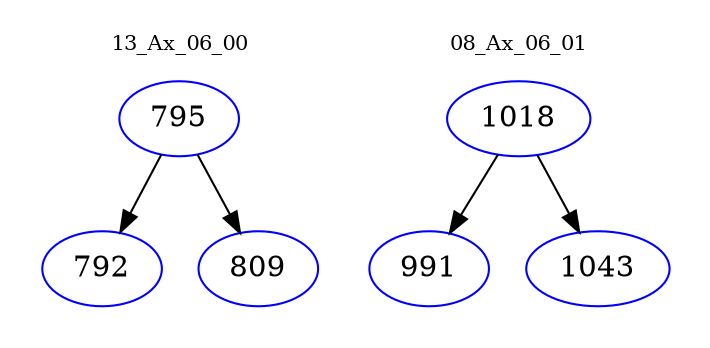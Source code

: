 digraph{
subgraph cluster_0 {
color = white
label = "13_Ax_06_00";
fontsize=10;
T0_795 [label="795", color="blue"]
T0_795 -> T0_792 [color="black"]
T0_792 [label="792", color="blue"]
T0_795 -> T0_809 [color="black"]
T0_809 [label="809", color="blue"]
}
subgraph cluster_1 {
color = white
label = "08_Ax_06_01";
fontsize=10;
T1_1018 [label="1018", color="blue"]
T1_1018 -> T1_991 [color="black"]
T1_991 [label="991", color="blue"]
T1_1018 -> T1_1043 [color="black"]
T1_1043 [label="1043", color="blue"]
}
}

